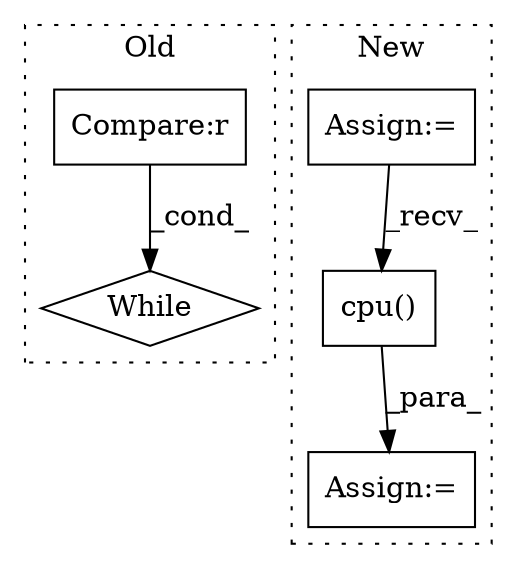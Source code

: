 digraph G {
subgraph cluster0 {
1 [label="While" a="52" s="2322,2354" l="6,72" shape="diamond"];
4 [label="Compare:r" a="40" s="2328" l="26" shape="box"];
label = "Old";
style="dotted";
}
subgraph cluster1 {
2 [label="cpu()" a="75" s="2430" l="71" shape="box"];
3 [label="Assign:=" a="68" s="2560" l="3" shape="box"];
5 [label="Assign:=" a="68" s="1929" l="3" shape="box"];
label = "New";
style="dotted";
}
2 -> 3 [label="_para_"];
4 -> 1 [label="_cond_"];
5 -> 2 [label="_recv_"];
}